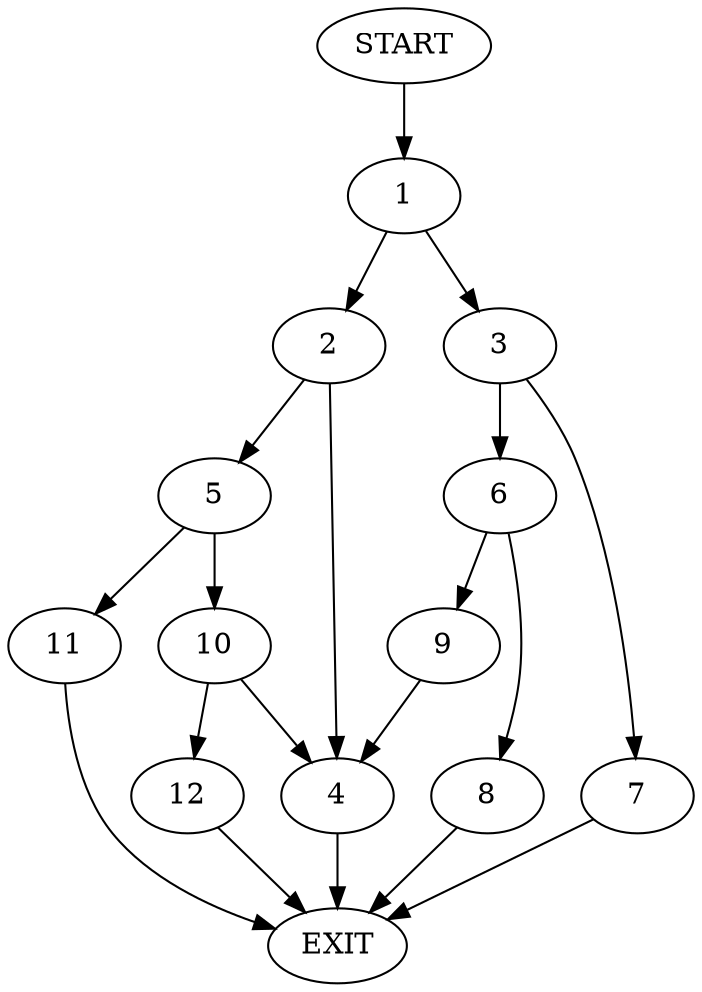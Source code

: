 digraph {
0 [label="START"]
13 [label="EXIT"]
0 -> 1
1 -> 2
1 -> 3
2 -> 4
2 -> 5
3 -> 6
3 -> 7
6 -> 8
6 -> 9
7 -> 13
8 -> 13
9 -> 4
4 -> 13
5 -> 10
5 -> 11
10 -> 12
10 -> 4
11 -> 13
12 -> 13
}
